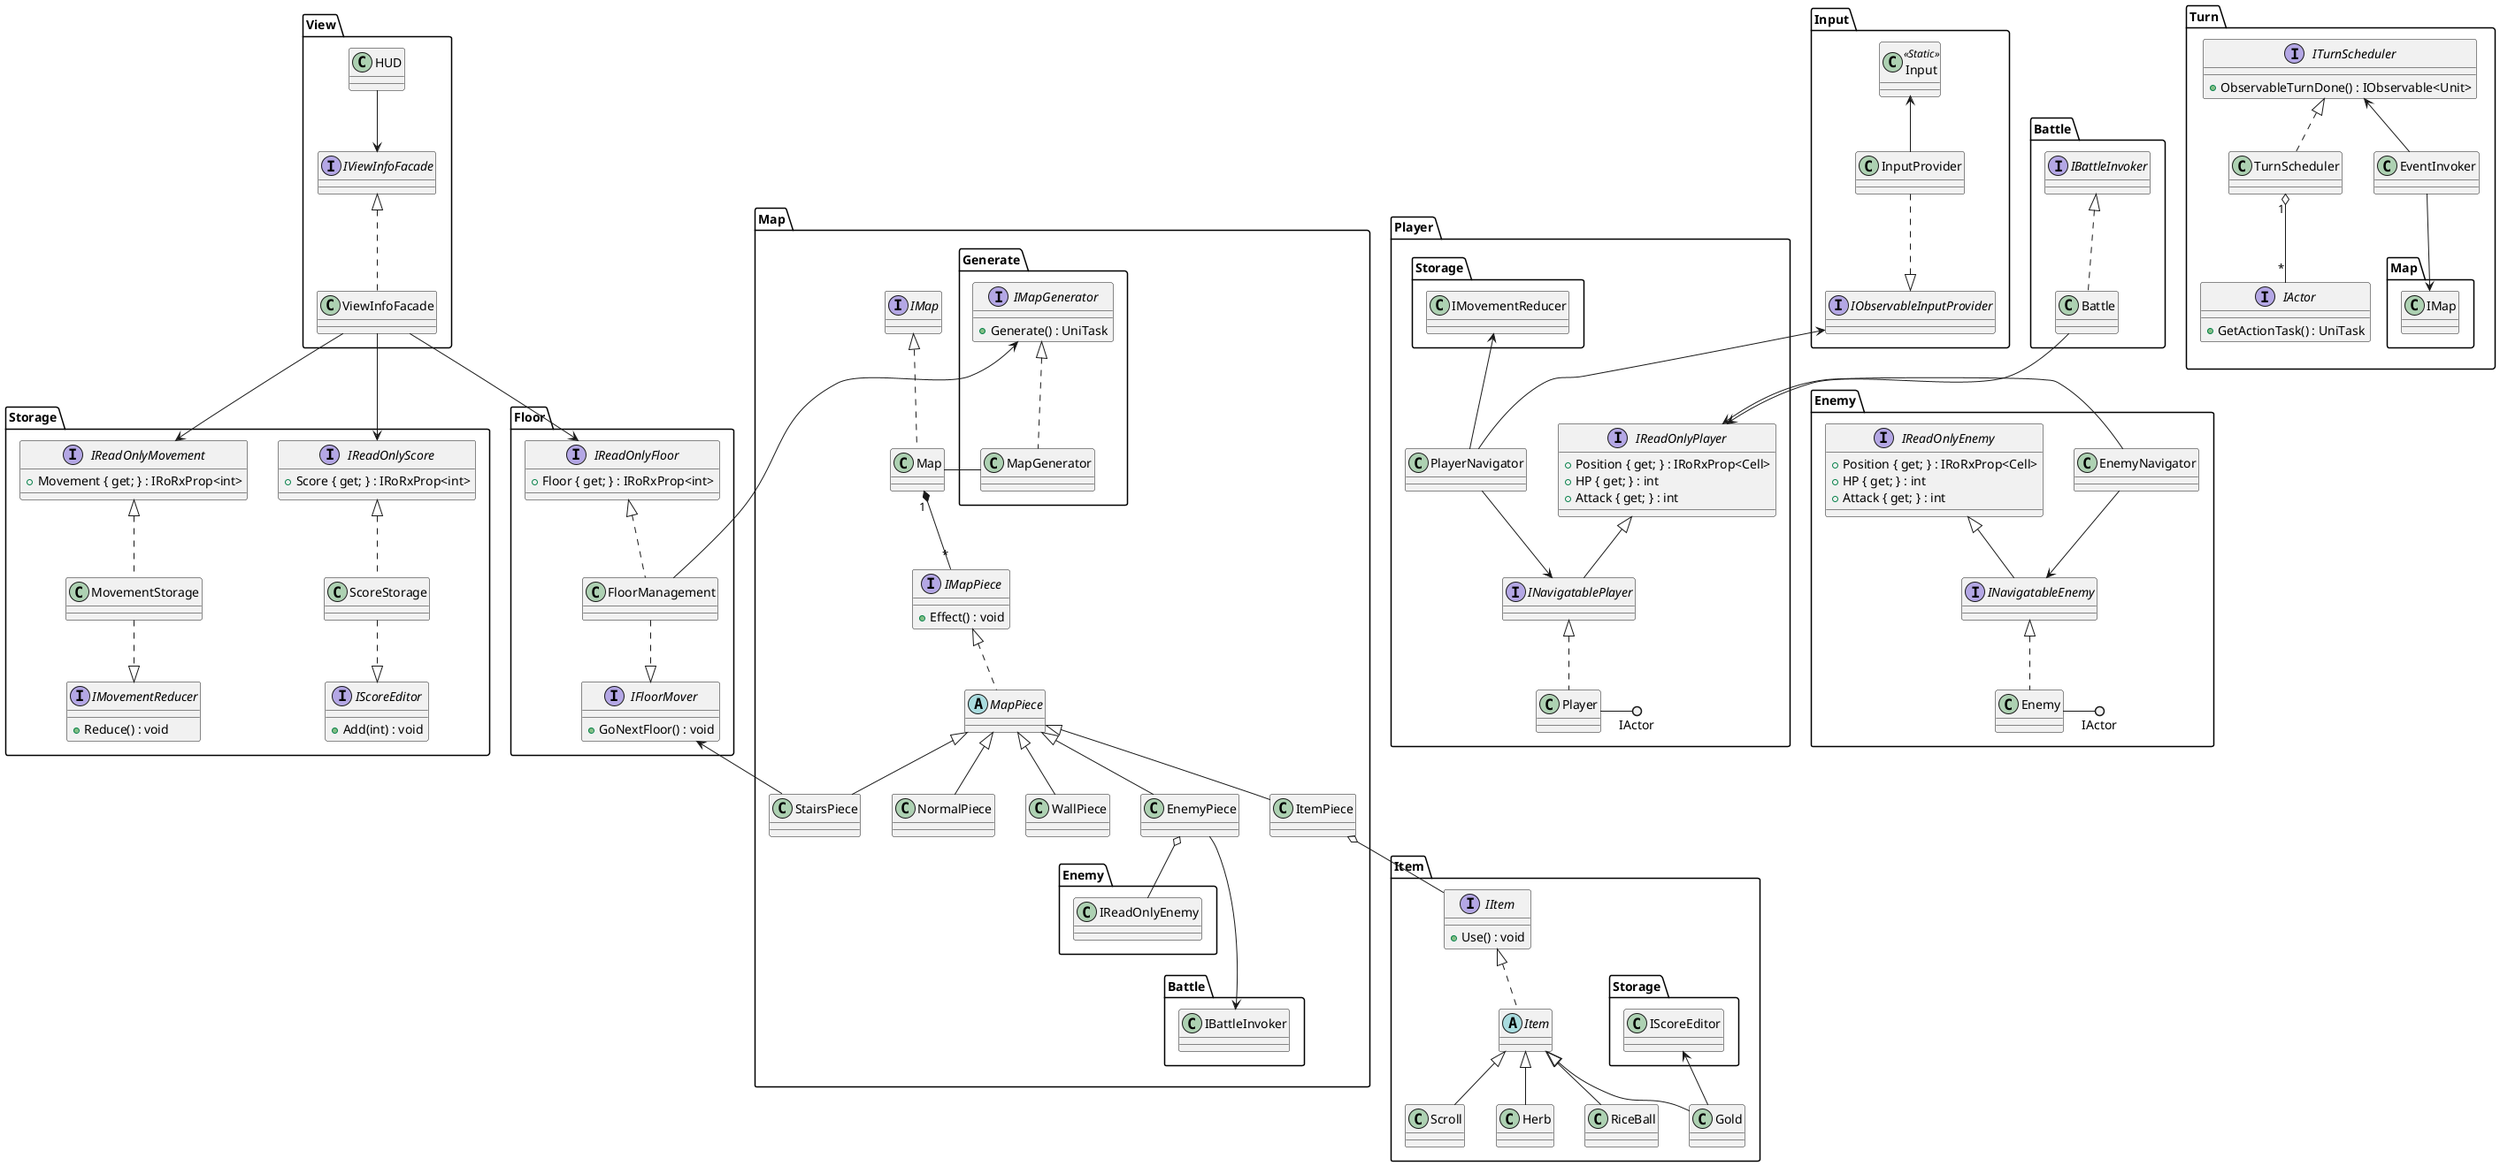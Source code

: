 @startuml RougePuzzle

namespace Input {
    interface IObservableInputProvider
    class InputProvider
    class Input <<Static>>
    InputProvider ..|> IObservableInputProvider
    Input <-- InputProvider
}

namespace Floor {
    interface IReadOnlyFloor {
        +Floor { get; } : IRoRxProp<int>
    }
    interface IFloorMover {
        +GoNextFloor() : void
    }
    class FloorManagement
    FloorManagement ..|> IFloorMover
    IReadOnlyFloor <|.. FloorManagement
}

namespace Turn {
    interface IActor {
        +GetActionTask() : UniTask
    }

    interface ITurnScheduler {
        +ObservableTurnDone() : IObservable<Unit>
    }
    class TurnScheduler
    ITurnScheduler <|.. TurnScheduler
    TurnScheduler "1" o-- "*" IActor

    class EventInvoker
    EventInvoker --> Map.IMap
    ITurnScheduler <-- EventInvoker
}

namespace Item {
    interface IItem {
        +Use() : void
    }
    abstract Item
    IItem <|.. Item

    class Gold
    class Herb
    class RiceBall
    class Scroll

    Item <|-- Gold
    Item <|-- Herb
    Item <|-- RiceBall
    Item <|-- Scroll

    Storage.IScoreEditor <-- Gold
}

namespace Map {
    interface IMap
    class Map
    IMap <|.. Map
    interface IMapPiece {
        +Effect() : void
    }
    abstract MapPiece
    IMapPiece <|.. MapPiece
    Map "1"*--"*" IMapPiece

    class NormalPiece
    class WallPiece
    class ItemPiece
    class StairsPiece
    class EnemyPiece

    MapPiece <|-- NormalPiece
    MapPiece <|-- WallPiece
    MapPiece <|-- ItemPiece
    MapPiece <|-- StairsPiece
    MapPiece <|-- EnemyPiece

    ItemPiece o-- Item.IItem
    Floor.IFloorMover <-- StairsPiece

    EnemyPiece o-- Enemy.IReadOnlyEnemy
    EnemyPiece ---> Battle.IBattleInvoker

    namespace Generate {
        interface IMapGenerator {
            +Generate() : UniTask
        }
        class MapGenerator
        IMapGenerator <|.. MapGenerator
        Map.Map - MapGenerator 

        IMapGenerator <-- Floor.FloorManagement
    }
}

namespace Player {
    interface IReadOnlyPlayer {
        +Position { get; } : IRoRxProp<Cell> 
        +HP { get; } : int
        +Attack { get; } : int
    }
    interface INavigatablePlayer
    class Player
    Player -() IActor
    IReadOnlyPlayer <|-- INavigatablePlayer
    INavigatablePlayer <|.. Player

    class PlayerNavigator
    Input.IObservableInputProvider <-- PlayerNavigator
    PlayerNavigator --> INavigatablePlayer
    Storage.IMovementReducer <-- PlayerNavigator
}

namespace Enemy {
    interface IReadOnlyEnemy {
        +Position { get; } : IRoRxProp<Cell> 
        +HP { get; } : int
        +Attack { get; } : int
    }
    interface INavigatableEnemy
    class Enemy
    Enemy -() IActor
    IReadOnlyEnemy <|-- INavigatableEnemy
    INavigatableEnemy <|.. Enemy

    class EnemyNavigator
    EnemyNavigator --> INavigatableEnemy
    EnemyNavigator -> Player.IReadOnlyPlayer
    ' EnemyNavigator -[hidden] IReadOnlyEnemy
}

namespace Battle {
    interface IBattleInvoker
    class Battle
    IBattleInvoker <|.. Battle

    Battle --> Player.IReadOnlyPlayer
}

namespace Storage {
    interface IReadOnlyScore {
        +Score { get; } : IRoRxProp<int>
    }
    interface IScoreEditor {
        +Add(int) : void
    }
    class ScoreStorage
    IReadOnlyScore <|.. ScoreStorage
    ScoreStorage ..|> IScoreEditor

    interface IReadOnlyMovement {
        +Movement { get; } : IRoRxProp<int>
    }
    interface IMovementReducer {
        +Reduce() : void
    }
    class MovementStorage
    IReadOnlyMovement <|.. MovementStorage
    MovementStorage ..|> IMovementReducer
}

namespace View {
    class HUD

    interface IViewInfoFacade
    class ViewInfoFacade
    IViewInfoFacade <|.. ViewInfoFacade

    HUD --> IViewInfoFacade

    ViewInfoFacade --> Floor.IReadOnlyFloor
    ViewInfoFacade --> Storage.IReadOnlyScore
    ViewInfoFacade --> Storage.IReadOnlyMovement
}



@enduml